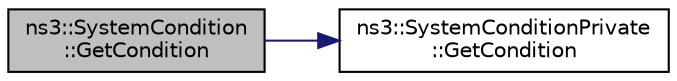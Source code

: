 digraph "ns3::SystemCondition::GetCondition"
{
  edge [fontname="Helvetica",fontsize="10",labelfontname="Helvetica",labelfontsize="10"];
  node [fontname="Helvetica",fontsize="10",shape=record];
  rankdir="LR";
  Node1 [label="ns3::SystemCondition\l::GetCondition",height=0.2,width=0.4,color="black", fillcolor="grey75", style="filled", fontcolor="black"];
  Node1 -> Node2 [color="midnightblue",fontsize="10",style="solid"];
  Node2 [label="ns3::SystemConditionPrivate\l::GetCondition",height=0.2,width=0.4,color="black", fillcolor="white", style="filled",URL="$da/d6f/classns3_1_1SystemConditionPrivate.html#a304f88722c58b734ebfc701f702c844c"];
}
